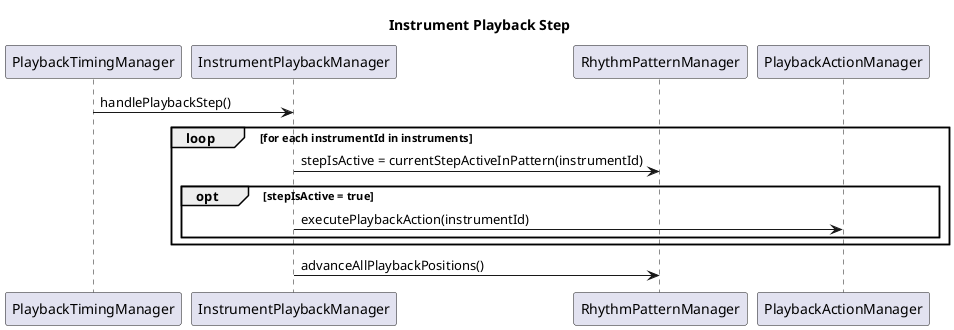 @startuml

title Instrument Playback Step

PlaybackTimingManager->InstrumentPlaybackManager : handlePlaybackStep()

loop for each instrumentId in instruments

	InstrumentPlaybackManager->RhythmPatternManager : stepIsActive = currentStepActiveInPattern(instrumentId)

	opt stepIsActive = true

		InstrumentPlaybackManager->PlaybackActionManager : executePlaybackAction(instrumentId)

	end

end

InstrumentPlaybackManager->RhythmPatternManager : advanceAllPlaybackPositions()


@enduml
